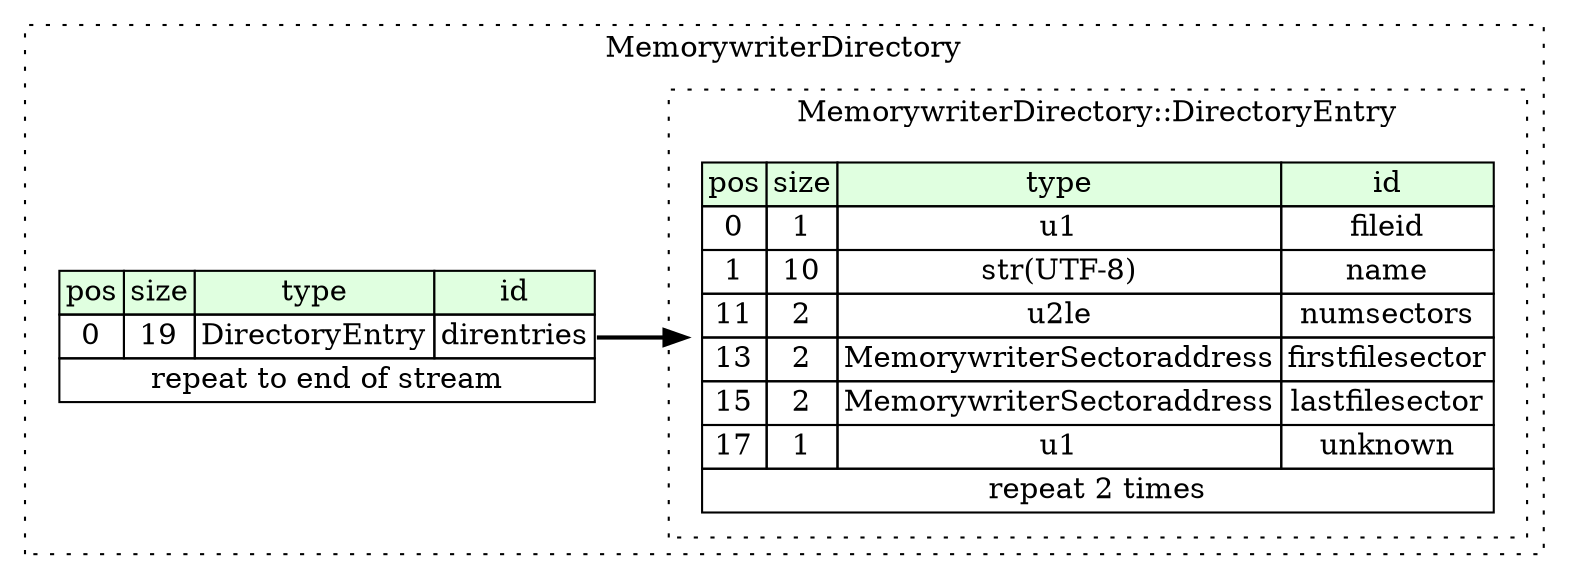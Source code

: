 digraph {
	rankdir=LR;
	node [shape=plaintext];
	subgraph cluster__memorywriter_directory {
		label="MemorywriterDirectory";
		graph[style=dotted];

		memorywriter_directory__seq [label=<<TABLE BORDER="0" CELLBORDER="1" CELLSPACING="0">
			<TR><TD BGCOLOR="#E0FFE0">pos</TD><TD BGCOLOR="#E0FFE0">size</TD><TD BGCOLOR="#E0FFE0">type</TD><TD BGCOLOR="#E0FFE0">id</TD></TR>
			<TR><TD PORT="direntries_pos">0</TD><TD PORT="direntries_size">19</TD><TD>DirectoryEntry</TD><TD PORT="direntries_type">direntries</TD></TR>
			<TR><TD COLSPAN="4" PORT="direntries__repeat">repeat to end of stream</TD></TR>
		</TABLE>>];
		subgraph cluster__directory_entry {
			label="MemorywriterDirectory::DirectoryEntry";
			graph[style=dotted];

			directory_entry__seq [label=<<TABLE BORDER="0" CELLBORDER="1" CELLSPACING="0">
				<TR><TD BGCOLOR="#E0FFE0">pos</TD><TD BGCOLOR="#E0FFE0">size</TD><TD BGCOLOR="#E0FFE0">type</TD><TD BGCOLOR="#E0FFE0">id</TD></TR>
				<TR><TD PORT="fileid_pos">0</TD><TD PORT="fileid_size">1</TD><TD>u1</TD><TD PORT="fileid_type">fileid</TD></TR>
				<TR><TD PORT="name_pos">1</TD><TD PORT="name_size">10</TD><TD>str(UTF-8)</TD><TD PORT="name_type">name</TD></TR>
				<TR><TD PORT="numsectors_pos">11</TD><TD PORT="numsectors_size">2</TD><TD>u2le</TD><TD PORT="numsectors_type">numsectors</TD></TR>
				<TR><TD PORT="firstfilesector_pos">13</TD><TD PORT="firstfilesector_size">2</TD><TD>MemorywriterSectoraddress</TD><TD PORT="firstfilesector_type">firstfilesector</TD></TR>
				<TR><TD PORT="lastfilesector_pos">15</TD><TD PORT="lastfilesector_size">2</TD><TD>MemorywriterSectoraddress</TD><TD PORT="lastfilesector_type">lastfilesector</TD></TR>
				<TR><TD PORT="unknown_pos">17</TD><TD PORT="unknown_size">1</TD><TD>u1</TD><TD PORT="unknown_type">unknown</TD></TR>
				<TR><TD COLSPAN="4" PORT="unknown__repeat">repeat 2 times</TD></TR>
			</TABLE>>];
		}
	}
	memorywriter_directory__seq:direntries_type -> directory_entry__seq [style=bold];
	
}
